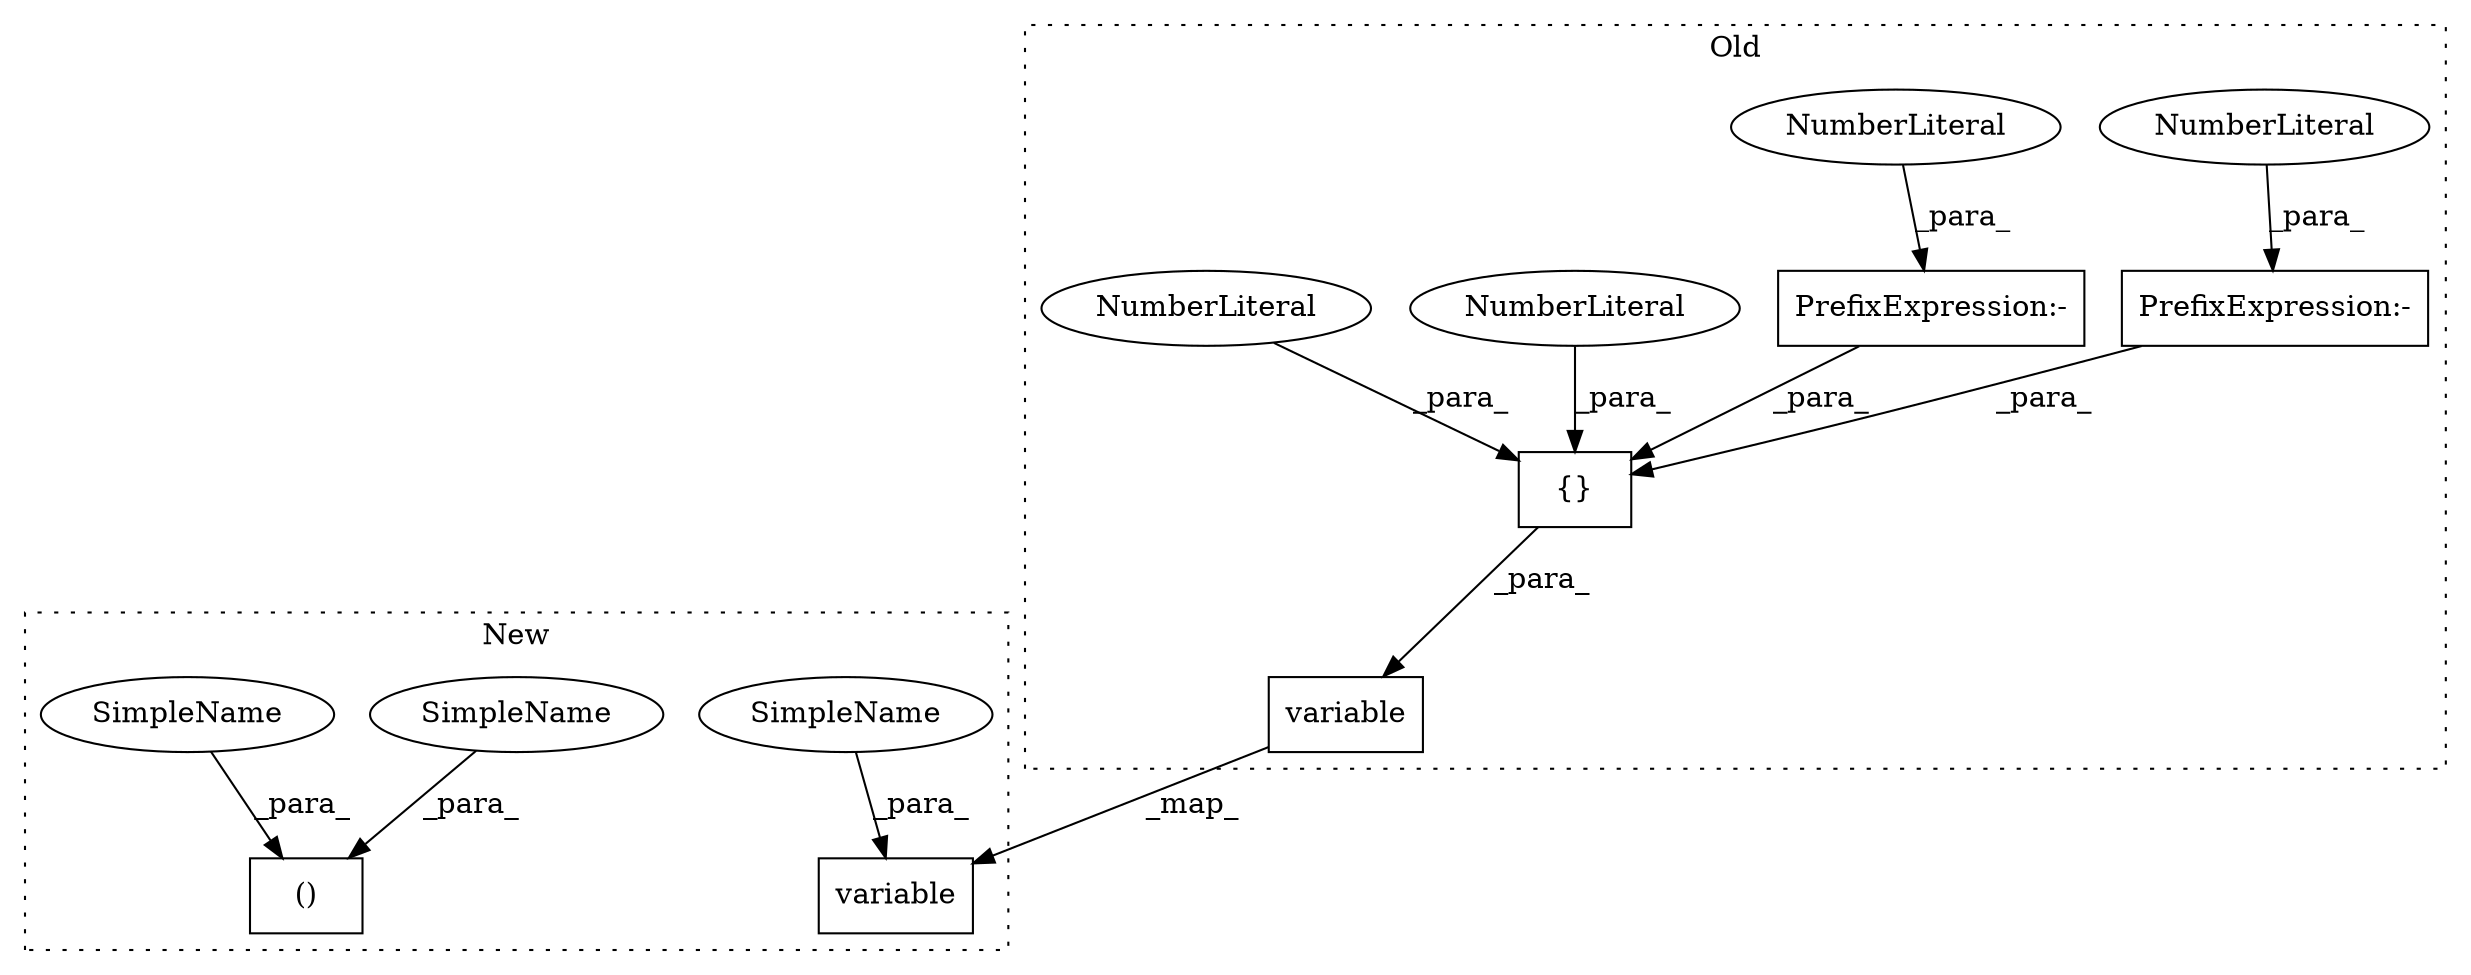 digraph G {
subgraph cluster0 {
1 [label="variable" a="32" s="89036,89045" l="9,-23" shape="box"];
3 [label="PrefixExpression:-" a="38" s="89062" l="1" shape="box"];
4 [label="NumberLiteral" a="34" s="89063" l="0" shape="ellipse"];
5 [label="PrefixExpression:-" a="38" s="89057" l="1" shape="box"];
6 [label="NumberLiteral" a="34" s="89058" l="0" shape="ellipse"];
7 [label="{}" a="4" s="89056,89075" l="1,-19" shape="box"];
8 [label="NumberLiteral" a="34" s="89067" l="0" shape="ellipse"];
9 [label="NumberLiteral" a="34" s="89071" l="0" shape="ellipse"];
label = "Old";
style="dotted";
}
subgraph cluster1 {
2 [label="variable" a="32" s="89226,89235" l="9,-23" shape="box"];
10 [label="()" a="106" s="89084" l="0" shape="box"];
11 [label="SimpleName" a="42" s="89098" l="0" shape="ellipse"];
12 [label="SimpleName" a="42" s="89235" l="0" shape="ellipse"];
13 [label="SimpleName" a="42" s="89084" l="0" shape="ellipse"];
label = "New";
style="dotted";
}
1 -> 2 [label="_map_"];
3 -> 7 [label="_para_"];
4 -> 3 [label="_para_"];
5 -> 7 [label="_para_"];
6 -> 5 [label="_para_"];
7 -> 1 [label="_para_"];
8 -> 7 [label="_para_"];
9 -> 7 [label="_para_"];
11 -> 10 [label="_para_"];
12 -> 2 [label="_para_"];
13 -> 10 [label="_para_"];
}